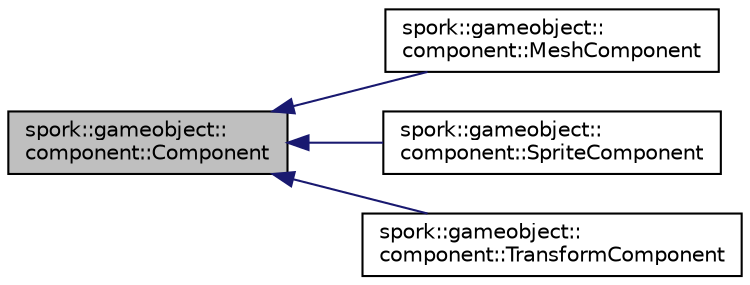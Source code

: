 digraph "spork::gameobject::component::Component"
{
  edge [fontname="Helvetica",fontsize="10",labelfontname="Helvetica",labelfontsize="10"];
  node [fontname="Helvetica",fontsize="10",shape=record];
  rankdir="LR";
  Node0 [label="spork::gameobject::\lcomponent::Component",height=0.2,width=0.4,color="black", fillcolor="grey75", style="filled", fontcolor="black"];
  Node0 -> Node1 [dir="back",color="midnightblue",fontsize="10",style="solid",fontname="Helvetica"];
  Node1 [label="spork::gameobject::\lcomponent::MeshComponent",height=0.2,width=0.4,color="black", fillcolor="white", style="filled",URL="$classspork_1_1gameobject_1_1component_1_1_mesh_component.html",tooltip="Mesh Component Class. "];
  Node0 -> Node2 [dir="back",color="midnightblue",fontsize="10",style="solid",fontname="Helvetica"];
  Node2 [label="spork::gameobject::\lcomponent::SpriteComponent",height=0.2,width=0.4,color="black", fillcolor="white", style="filled",URL="$classspork_1_1gameobject_1_1component_1_1_sprite_component.html",tooltip="Sprite Component Class. "];
  Node0 -> Node3 [dir="back",color="midnightblue",fontsize="10",style="solid",fontname="Helvetica"];
  Node3 [label="spork::gameobject::\lcomponent::TransformComponent",height=0.2,width=0.4,color="black", fillcolor="white", style="filled",URL="$classspork_1_1gameobject_1_1component_1_1_transform_component.html",tooltip="Transform Component Class. "];
}
